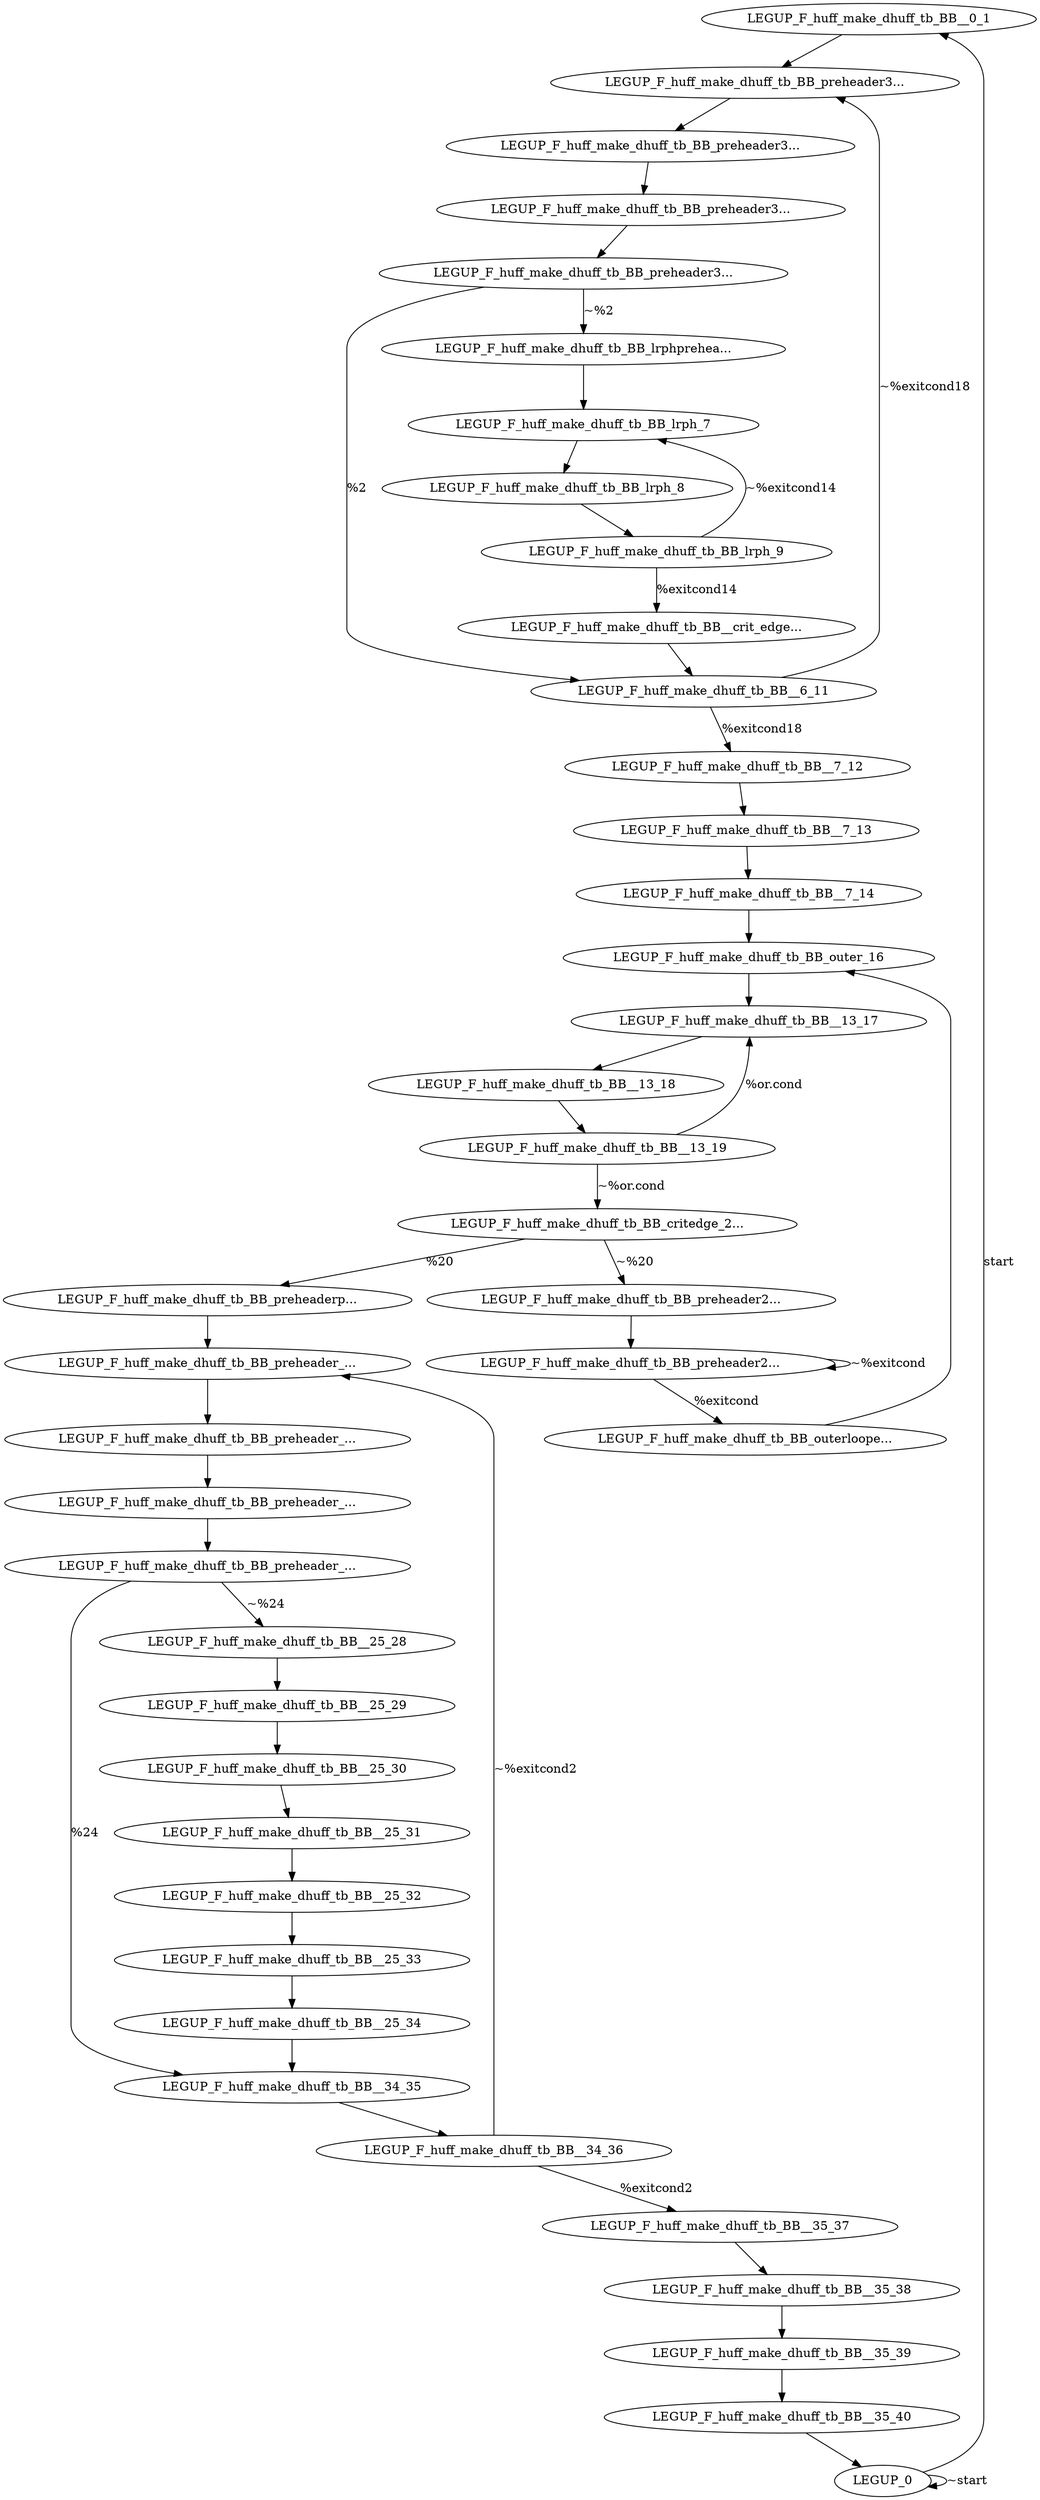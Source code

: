 digraph {
Node0x41072c0[label="LEGUP_F_huff_make_dhuff_tb_BB__0_1"];
Node0x4107120[label="LEGUP_0"];
Node0x4107120 -> Node0x41072c0[label="start"];
Node0x4107120 -> Node0x4107120[label="~start"];
Node0x4107410[label="LEGUP_F_huff_make_dhuff_tb_BB_preheader3..."];
Node0x41072c0 -> Node0x4107410;
Node0x40eabf0[label="LEGUP_F_huff_make_dhuff_tb_BB_preheader3..."];
Node0x4107410 -> Node0x40eabf0;
Node0x40eacc0[label="LEGUP_F_huff_make_dhuff_tb_BB_preheader3..."];
Node0x40eabf0 -> Node0x40eacc0;
Node0x40ead90[label="LEGUP_F_huff_make_dhuff_tb_BB_preheader3..."];
Node0x40eacc0 -> Node0x40ead90;
Node0x41079b0[label="LEGUP_F_huff_make_dhuff_tb_BB__6_11"];
Node0x40ead90 -> Node0x41079b0[label="%2"];
Node0x4107560[label="LEGUP_F_huff_make_dhuff_tb_BB_lrphprehea..."];
Node0x40ead90 -> Node0x4107560[label="~%2"];
Node0x41076b0[label="LEGUP_F_huff_make_dhuff_tb_BB_lrph_7"];
Node0x4107560 -> Node0x41076b0;
Node0x40eb150[label="LEGUP_F_huff_make_dhuff_tb_BB_lrph_8"];
Node0x41076b0 -> Node0x40eb150;
Node0x40eb220[label="LEGUP_F_huff_make_dhuff_tb_BB_lrph_9"];
Node0x40eb150 -> Node0x40eb220;
Node0x4107830[label="LEGUP_F_huff_make_dhuff_tb_BB__crit_edge..."];
Node0x40eb220 -> Node0x4107830[label="%exitcond14"];
Node0x40eb220 -> Node0x41076b0[label="~%exitcond14"];
Node0x4107830 -> Node0x41079b0;
Node0x4107b30[label="LEGUP_F_huff_make_dhuff_tb_BB__7_12"];
Node0x41079b0 -> Node0x4107b30[label="%exitcond18"];
Node0x41079b0 -> Node0x4107410[label="~%exitcond18"];
Node0x4108d70[label="LEGUP_F_huff_make_dhuff_tb_BB__7_13"];
Node0x4107b30 -> Node0x4108d70;
Node0x4108e40[label="LEGUP_F_huff_make_dhuff_tb_BB__7_14"];
Node0x4108d70 -> Node0x4108e40;
Node0x4107e30[label="LEGUP_F_huff_make_dhuff_tb_BB_outer_16"];
Node0x4108e40 -> Node0x4107e30;
Node0x4107cb0[label="LEGUP_F_huff_make_dhuff_tb_BB_outerloope..."];
Node0x4107cb0 -> Node0x4107e30;
Node0x4107fb0[label="LEGUP_F_huff_make_dhuff_tb_BB__13_17"];
Node0x4107e30 -> Node0x4107fb0;
Node0x41094f0[label="LEGUP_F_huff_make_dhuff_tb_BB__13_18"];
Node0x4107fb0 -> Node0x41094f0;
Node0x41095c0[label="LEGUP_F_huff_make_dhuff_tb_BB__13_19"];
Node0x41094f0 -> Node0x41095c0;
Node0x41095c0 -> Node0x4107fb0[label="%or.cond"];
Node0x4108130[label="LEGUP_F_huff_make_dhuff_tb_BB_critedge_2..."];
Node0x41095c0 -> Node0x4108130[label="~%or.cond"];
Node0x4108430[label="LEGUP_F_huff_make_dhuff_tb_BB_preheaderp..."];
Node0x4108130 -> Node0x4108430[label="%20"];
Node0x41082b0[label="LEGUP_F_huff_make_dhuff_tb_BB_preheader2..."];
Node0x4108130 -> Node0x41082b0[label="~%20"];
Node0x41085b0[label="LEGUP_F_huff_make_dhuff_tb_BB_preheader2..."];
Node0x41082b0 -> Node0x41085b0;
Node0x4108730[label="LEGUP_F_huff_make_dhuff_tb_BB_preheader_..."];
Node0x4108430 -> Node0x4108730;
Node0x41085b0 -> Node0x4107cb0[label="%exitcond"];
Node0x41085b0 -> Node0x41085b0[label="~%exitcond"];
Node0x40ea9d0[label="LEGUP_F_huff_make_dhuff_tb_BB_preheader_..."];
Node0x4108730 -> Node0x40ea9d0;
Node0x40eaaa0[label="LEGUP_F_huff_make_dhuff_tb_BB_preheader_..."];
Node0x40ea9d0 -> Node0x40eaaa0;
Node0x40e9ec0[label="LEGUP_F_huff_make_dhuff_tb_BB_preheader_..."];
Node0x40eaaa0 -> Node0x40e9ec0;
Node0x40e9bb0[label="LEGUP_F_huff_make_dhuff_tb_BB__34_35"];
Node0x40e9ec0 -> Node0x40e9bb0[label="%24"];
Node0x40e9a30[label="LEGUP_F_huff_make_dhuff_tb_BB__25_28"];
Node0x40e9ec0 -> Node0x40e9a30[label="~%24"];
Node0x40ea110[label="LEGUP_F_huff_make_dhuff_tb_BB__25_29"];
Node0x40e9a30 -> Node0x40ea110;
Node0x40ea1e0[label="LEGUP_F_huff_make_dhuff_tb_BB__25_30"];
Node0x40ea110 -> Node0x40ea1e0;
Node0x40ea2b0[label="LEGUP_F_huff_make_dhuff_tb_BB__25_31"];
Node0x40ea1e0 -> Node0x40ea2b0;
Node0x40ea380[label="LEGUP_F_huff_make_dhuff_tb_BB__25_32"];
Node0x40ea2b0 -> Node0x40ea380;
Node0x40ea450[label="LEGUP_F_huff_make_dhuff_tb_BB__25_33"];
Node0x40ea380 -> Node0x40ea450;
Node0x40ea550[label="LEGUP_F_huff_make_dhuff_tb_BB__25_34"];
Node0x40ea450 -> Node0x40ea550;
Node0x40ea550 -> Node0x40e9bb0;
Node0x410af80[label="LEGUP_F_huff_make_dhuff_tb_BB__34_36"];
Node0x40e9bb0 -> Node0x410af80;
Node0x40e9d30[label="LEGUP_F_huff_make_dhuff_tb_BB__35_37"];
Node0x410af80 -> Node0x40e9d30[label="%exitcond2"];
Node0x410af80 -> Node0x4108730[label="~%exitcond2"];
Node0x410b1d0[label="LEGUP_F_huff_make_dhuff_tb_BB__35_38"];
Node0x40e9d30 -> Node0x410b1d0;
Node0x410b2a0[label="LEGUP_F_huff_make_dhuff_tb_BB__35_39"];
Node0x410b1d0 -> Node0x410b2a0;
Node0x410b370[label="LEGUP_F_huff_make_dhuff_tb_BB__35_40"];
Node0x410b2a0 -> Node0x410b370;
Node0x410b370 -> Node0x4107120;
}

